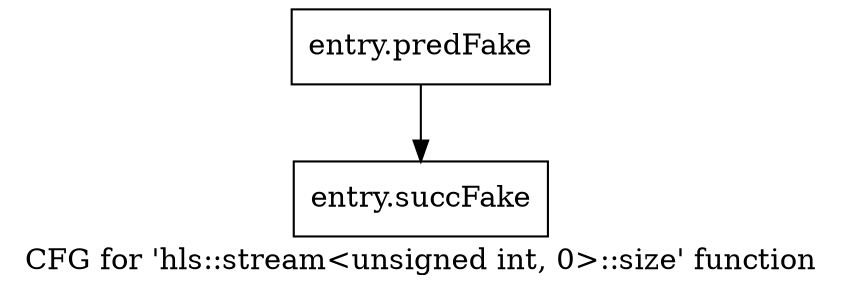 digraph "CFG for 'hls::stream\<unsigned int, 0\>::size' function" {
	label="CFG for 'hls::stream\<unsigned int, 0\>::size' function";

	Node0x56e9dc0 [shape=record,filename="",linenumber="",label="{entry.predFake}"];
	Node0x56e9dc0 -> Node0x58c5fc0[ callList="" memoryops="" filename="/tools/Xilinx/Vitis_HLS/2023.1/include/hls_stream.h" execusionnum="4"];
	Node0x58c5fc0 [shape=record,filename="/tools/Xilinx/Vitis_HLS/2023.1/include/hls_stream.h",linenumber="503",label="{entry.succFake}"];
}
